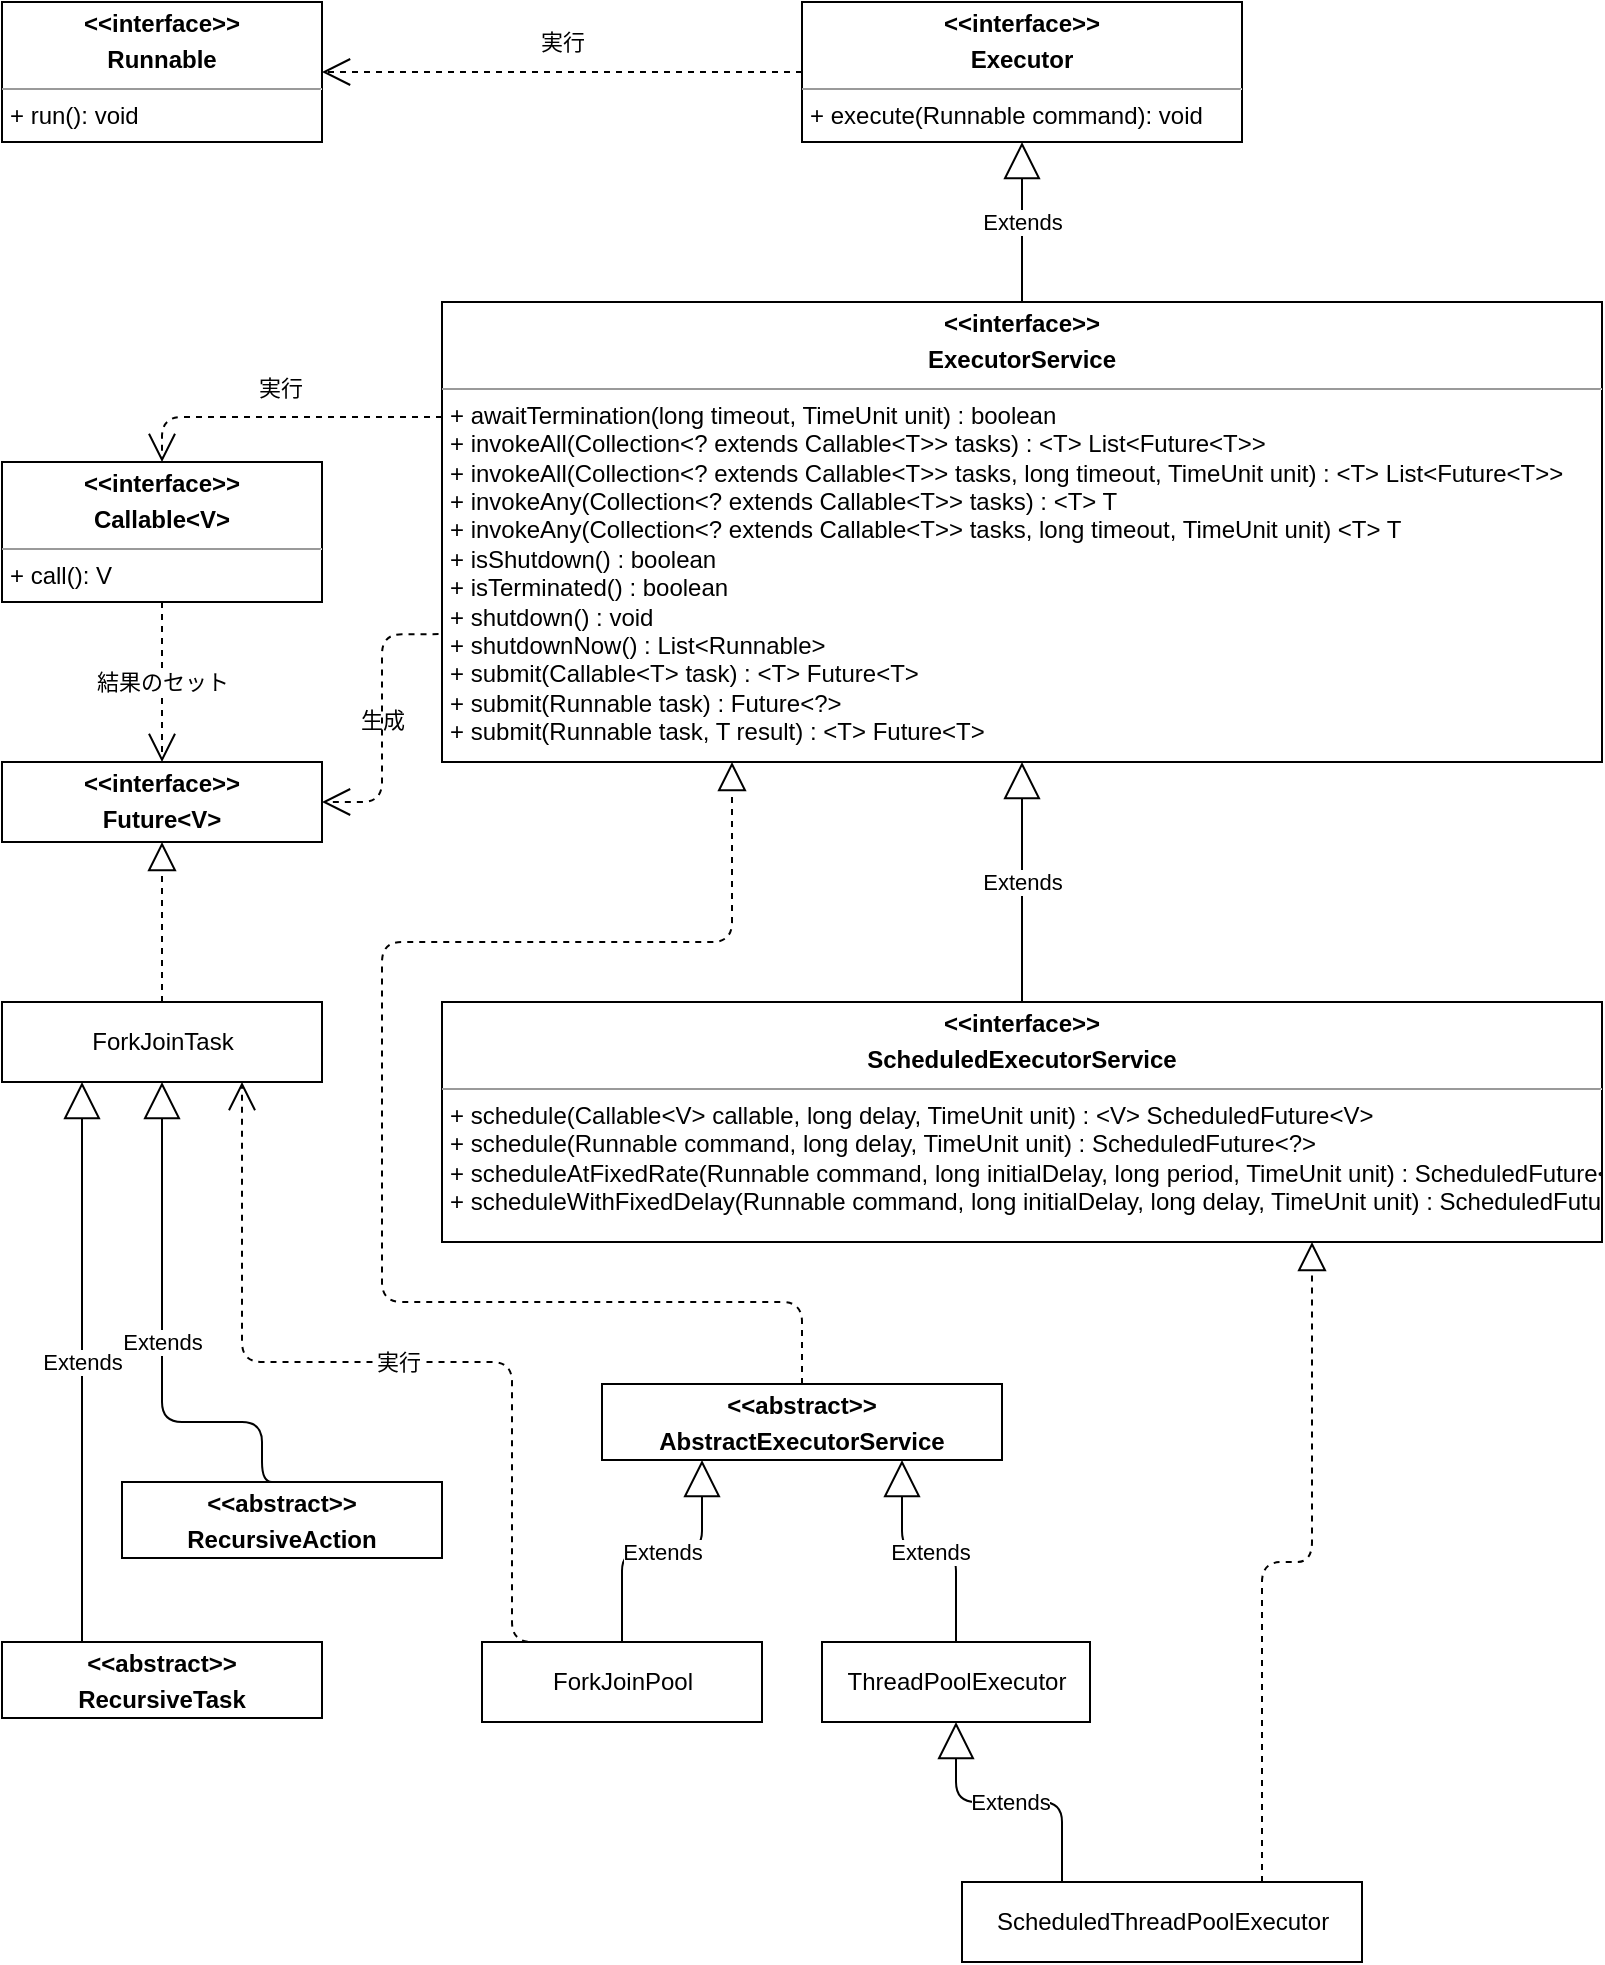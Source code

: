 <mxfile version="14.6.13" type="device"><diagram id="C5RBs43oDa-KdzZeNtuy" name="Page-1"><mxGraphModel dx="1086" dy="3144" grid="1" gridSize="10" guides="1" tooltips="1" connect="1" arrows="1" fold="1" page="1" pageScale="1" pageWidth="827" pageHeight="1169" math="0" shadow="0"><root><mxCell id="WIyWlLk6GJQsqaUBKTNV-0"/><mxCell id="WIyWlLk6GJQsqaUBKTNV-1" parent="WIyWlLk6GJQsqaUBKTNV-0"/><mxCell id="KgywGuy8Gvzr5W9id1zM-6" value="&lt;p style=&quot;margin: 0px ; margin-top: 4px ; text-align: center&quot;&gt;&lt;b&gt;&amp;lt;&amp;lt;interface&amp;gt;&amp;gt;&lt;/b&gt;&lt;/p&gt;&lt;p style=&quot;margin: 0px ; margin-top: 4px ; text-align: center&quot;&gt;&lt;b&gt;Executor&lt;/b&gt;&lt;/p&gt;&lt;hr size=&quot;1&quot;&gt;&lt;p style=&quot;margin: 0px ; margin-left: 4px&quot;&gt;&lt;/p&gt;&lt;p style=&quot;margin: 0px ; margin-left: 4px&quot;&gt;+&amp;nbsp;execute(Runnable command): void&lt;br&gt;&lt;/p&gt;" style="verticalAlign=top;align=left;overflow=fill;fontSize=12;fontFamily=Helvetica;html=1;" parent="WIyWlLk6GJQsqaUBKTNV-1" vertex="1"><mxGeometry x="420" y="-2300" width="220" height="70" as="geometry"/></mxCell><mxCell id="KgywGuy8Gvzr5W9id1zM-18" value="" style="endArrow=block;dashed=1;endFill=0;endSize=12;html=1;edgeStyle=orthogonalEdgeStyle;entryX=0.25;entryY=1;entryDx=0;entryDy=0;exitX=0.5;exitY=0;exitDx=0;exitDy=0;" parent="WIyWlLk6GJQsqaUBKTNV-1" source="58k-SdSPXuq5foz9XJ0r-8" target="58k-SdSPXuq5foz9XJ0r-3" edge="1"><mxGeometry width="160" relative="1" as="geometry"><mxPoint x="200" y="-1659" as="sourcePoint"/><mxPoint x="706" y="-1640" as="targetPoint"/><Array as="points"><mxPoint x="420" y="-1650"/><mxPoint x="210" y="-1650"/><mxPoint x="210" y="-1830"/><mxPoint x="385" y="-1830"/></Array></mxGeometry></mxCell><mxCell id="KgywGuy8Gvzr5W9id1zM-21" value="ForkJoinPool" style="html=1;" parent="WIyWlLk6GJQsqaUBKTNV-1" vertex="1"><mxGeometry x="260" y="-1480" width="140" height="40" as="geometry"/></mxCell><mxCell id="KgywGuy8Gvzr5W9id1zM-22" value="Extends" style="endArrow=block;endSize=16;endFill=0;html=1;exitX=0.5;exitY=0;exitDx=0;exitDy=0;edgeStyle=orthogonalEdgeStyle;entryX=0.25;entryY=1;entryDx=0;entryDy=0;" parent="WIyWlLk6GJQsqaUBKTNV-1" source="KgywGuy8Gvzr5W9id1zM-21" target="58k-SdSPXuq5foz9XJ0r-8" edge="1"><mxGeometry width="160" relative="1" as="geometry"><mxPoint x="786" y="-1228" as="sourcePoint"/><mxPoint x="620" y="-1318" as="targetPoint"/></mxGeometry></mxCell><mxCell id="KgywGuy8Gvzr5W9id1zM-24" value="ThreadPoolExecutor" style="html=1;" parent="WIyWlLk6GJQsqaUBKTNV-1" vertex="1"><mxGeometry x="430" y="-1480" width="134" height="40" as="geometry"/></mxCell><mxCell id="KgywGuy8Gvzr5W9id1zM-25" value="Extends" style="endArrow=block;endSize=16;endFill=0;html=1;entryX=0.75;entryY=1;entryDx=0;entryDy=0;exitX=0.5;exitY=0;exitDx=0;exitDy=0;edgeStyle=orthogonalEdgeStyle;" parent="WIyWlLk6GJQsqaUBKTNV-1" source="KgywGuy8Gvzr5W9id1zM-24" target="58k-SdSPXuq5foz9XJ0r-8" edge="1"><mxGeometry width="160" relative="1" as="geometry"><mxPoint x="786" y="-1228" as="sourcePoint"/><mxPoint x="720" y="-1318" as="targetPoint"/></mxGeometry></mxCell><mxCell id="KgywGuy8Gvzr5W9id1zM-42" value="ScheduledThreadPoolExecutor" style="html=1;" parent="WIyWlLk6GJQsqaUBKTNV-1" vertex="1"><mxGeometry x="500" y="-1360" width="200" height="40" as="geometry"/></mxCell><mxCell id="KgywGuy8Gvzr5W9id1zM-43" value="Extends" style="endArrow=block;endSize=16;endFill=0;html=1;entryX=0.5;entryY=1;entryDx=0;entryDy=0;edgeStyle=orthogonalEdgeStyle;exitX=0.25;exitY=0;exitDx=0;exitDy=0;" parent="WIyWlLk6GJQsqaUBKTNV-1" source="KgywGuy8Gvzr5W9id1zM-42" target="KgywGuy8Gvzr5W9id1zM-24" edge="1"><mxGeometry width="160" relative="1" as="geometry"><mxPoint x="929" y="-1398" as="sourcePoint"/><mxPoint x="986" y="-1328" as="targetPoint"/></mxGeometry></mxCell><mxCell id="58k-SdSPXuq5foz9XJ0r-2" value="" style="endArrow=block;dashed=1;endFill=0;endSize=12;html=1;edgeStyle=orthogonalEdgeStyle;exitX=0.75;exitY=0;exitDx=0;exitDy=0;entryX=0.75;entryY=1;entryDx=0;entryDy=0;" parent="WIyWlLk6GJQsqaUBKTNV-1" source="KgywGuy8Gvzr5W9id1zM-42" target="58k-SdSPXuq5foz9XJ0r-10" edge="1"><mxGeometry width="160" relative="1" as="geometry"><mxPoint x="599" y="-1348" as="sourcePoint"/><mxPoint x="669" y="-1630" as="targetPoint"/></mxGeometry></mxCell><mxCell id="58k-SdSPXuq5foz9XJ0r-3" value="&lt;p style=&quot;margin: 0px ; margin-top: 4px ; text-align: center&quot;&gt;&lt;b&gt;&amp;lt;&amp;lt;interface&amp;gt;&amp;gt;&lt;/b&gt;&lt;/p&gt;&lt;p style=&quot;margin: 0px ; margin-top: 4px ; text-align: center&quot;&gt;&lt;b&gt;ExecutorService&lt;/b&gt;&lt;/p&gt;&lt;hr size=&quot;1&quot;&gt;&lt;p style=&quot;margin: 0px ; margin-left: 4px&quot;&gt;&lt;/p&gt;&lt;p style=&quot;margin: 0px ; margin-left: 4px&quot;&gt;+ awaitTermination(long timeout, TimeUnit unit) : boolean&lt;/p&gt;&lt;p style=&quot;margin: 0px ; margin-left: 4px&quot;&gt;+ invokeAll(Collection&amp;lt;? extends Callable&amp;lt;T&amp;gt;&amp;gt; tasks) : &amp;lt;T&amp;gt; List&amp;lt;Future&amp;lt;T&amp;gt;&amp;gt;&lt;/p&gt;&lt;p style=&quot;margin: 0px ; margin-left: 4px&quot;&gt;+ invokeAll(Collection&amp;lt;? extends Callable&amp;lt;T&amp;gt;&amp;gt; tasks, long timeout, TimeUnit unit) : &amp;lt;T&amp;gt; List&amp;lt;Future&amp;lt;T&amp;gt;&amp;gt;&lt;/p&gt;&lt;p style=&quot;margin: 0px ; margin-left: 4px&quot;&gt;+ invokeAny(Collection&amp;lt;? extends Callable&amp;lt;T&amp;gt;&amp;gt; tasks) : &amp;lt;T&amp;gt; T&lt;/p&gt;&lt;p style=&quot;margin: 0px ; margin-left: 4px&quot;&gt;+ invokeAny(Collection&amp;lt;? extends Callable&amp;lt;T&amp;gt;&amp;gt; tasks, long timeout, TimeUnit unit) &amp;lt;T&amp;gt; T&lt;/p&gt;&lt;p style=&quot;margin: 0px ; margin-left: 4px&quot;&gt;+ isShutdown() : boolean&lt;/p&gt;&lt;p style=&quot;margin: 0px ; margin-left: 4px&quot;&gt;+ isTerminated() : boolean&lt;/p&gt;&lt;p style=&quot;margin: 0px ; margin-left: 4px&quot;&gt;+ shutdown() : void&lt;/p&gt;&lt;p style=&quot;margin: 0px ; margin-left: 4px&quot;&gt;+ shutdownNow() : List&amp;lt;Runnable&amp;gt;&lt;/p&gt;&lt;p style=&quot;margin: 0px ; margin-left: 4px&quot;&gt;+ submit(Callable&amp;lt;T&amp;gt; task) : &amp;lt;T&amp;gt; Future&amp;lt;T&amp;gt;&lt;/p&gt;&lt;p style=&quot;margin: 0px ; margin-left: 4px&quot;&gt;+ submit(Runnable task) : Future&amp;lt;?&amp;gt;&lt;/p&gt;&lt;p style=&quot;margin: 0px ; margin-left: 4px&quot;&gt;+ submit(Runnable task, T result) : &amp;lt;T&amp;gt; Future&amp;lt;T&amp;gt;&lt;/p&gt;&lt;div&gt;&lt;br&gt;&lt;/div&gt;" style="verticalAlign=top;align=left;overflow=fill;fontSize=12;fontFamily=Helvetica;html=1;" parent="WIyWlLk6GJQsqaUBKTNV-1" vertex="1"><mxGeometry x="240" y="-2150" width="580" height="230" as="geometry"/></mxCell><mxCell id="58k-SdSPXuq5foz9XJ0r-8" value="&lt;p style=&quot;margin: 0px ; margin-top: 4px ; text-align: center&quot;&gt;&lt;b&gt;&amp;lt;&amp;lt;abstract&amp;gt;&amp;gt;&lt;/b&gt;&lt;/p&gt;&lt;p style=&quot;margin: 0px ; margin-top: 4px ; text-align: center&quot;&gt;&lt;b&gt;AbstractExecutorService&lt;/b&gt;&lt;/p&gt;&lt;p style=&quot;margin: 0px ; margin-left: 4px&quot;&gt;&lt;br&gt;&lt;/p&gt;" style="verticalAlign=top;align=left;overflow=fill;fontSize=12;fontFamily=Helvetica;html=1;" parent="WIyWlLk6GJQsqaUBKTNV-1" vertex="1"><mxGeometry x="320" y="-1609" width="200" height="38" as="geometry"/></mxCell><mxCell id="58k-SdSPXuq5foz9XJ0r-10" value="&lt;p style=&quot;margin: 0px ; margin-top: 4px ; text-align: center&quot;&gt;&lt;b&gt;&amp;lt;&amp;lt;interface&amp;gt;&amp;gt;&lt;/b&gt;&lt;/p&gt;&lt;p style=&quot;margin: 0px ; margin-top: 4px ; text-align: center&quot;&gt;&lt;b&gt;ScheduledExecutorService&lt;/b&gt;&lt;/p&gt;&lt;hr size=&quot;1&quot;&gt;&lt;p style=&quot;margin: 0px ; margin-left: 4px&quot;&gt;&lt;/p&gt;&lt;p style=&quot;margin: 0px ; margin-left: 4px&quot;&gt;+ schedule(Callable&amp;lt;V&amp;gt; callable, long delay, TimeUnit unit) : &amp;lt;V&amp;gt; ScheduledFuture&amp;lt;V&amp;gt;&lt;/p&gt;&lt;p style=&quot;margin: 0px ; margin-left: 4px&quot;&gt;+ schedule(Runnable command, long delay, TimeUnit unit) : ScheduledFuture&amp;lt;?&amp;gt;&lt;/p&gt;&lt;p style=&quot;margin: 0px ; margin-left: 4px&quot;&gt;+ scheduleAtFixedRate(Runnable command, long initialDelay, long period, TimeUnit unit) : ScheduledFuture&amp;lt;?&amp;gt;&lt;/p&gt;&lt;p style=&quot;margin: 0px ; margin-left: 4px&quot;&gt;+ scheduleWithFixedDelay(Runnable command, long initialDelay, long delay, TimeUnit unit) : ScheduledFuture&amp;lt;?&amp;gt;&lt;/p&gt;&lt;div&gt;&lt;br&gt;&lt;/div&gt;&lt;div&gt;&lt;br&gt;&lt;/div&gt;" style="verticalAlign=top;align=left;overflow=fill;fontSize=12;fontFamily=Helvetica;html=1;" parent="WIyWlLk6GJQsqaUBKTNV-1" vertex="1"><mxGeometry x="240" y="-1800" width="580" height="120" as="geometry"/></mxCell><mxCell id="58k-SdSPXuq5foz9XJ0r-11" value="&lt;p style=&quot;margin: 0px ; margin-top: 4px ; text-align: center&quot;&gt;&lt;b&gt;&amp;lt;&amp;lt;interface&amp;gt;&amp;gt;&lt;/b&gt;&lt;/p&gt;&lt;p style=&quot;margin: 0px ; margin-top: 4px ; text-align: center&quot;&gt;&lt;b&gt;Runnable&lt;/b&gt;&lt;/p&gt;&lt;hr size=&quot;1&quot;&gt;&lt;p style=&quot;margin: 0px ; margin-left: 4px&quot;&gt;&lt;/p&gt;&lt;p style=&quot;margin: 0px ; margin-left: 4px&quot;&gt;+&amp;nbsp;run(): void&lt;br&gt;&lt;/p&gt;" style="verticalAlign=top;align=left;overflow=fill;fontSize=12;fontFamily=Helvetica;html=1;" parent="WIyWlLk6GJQsqaUBKTNV-1" vertex="1"><mxGeometry x="20" y="-2300" width="160" height="70" as="geometry"/></mxCell><mxCell id="58k-SdSPXuq5foz9XJ0r-12" value="実行" style="endArrow=open;endSize=12;dashed=1;html=1;entryX=1;entryY=0.5;entryDx=0;entryDy=0;" parent="WIyWlLk6GJQsqaUBKTNV-1" source="KgywGuy8Gvzr5W9id1zM-6" target="58k-SdSPXuq5foz9XJ0r-11" edge="1"><mxGeometry y="-15" width="160" relative="1" as="geometry"><mxPoint x="350" y="-2080" as="sourcePoint"/><mxPoint x="510" y="-2080" as="targetPoint"/><mxPoint as="offset"/></mxGeometry></mxCell><mxCell id="58k-SdSPXuq5foz9XJ0r-13" value="&lt;p style=&quot;margin: 0px ; margin-top: 4px ; text-align: center&quot;&gt;&lt;b&gt;&amp;lt;&amp;lt;interface&amp;gt;&amp;gt;&lt;/b&gt;&lt;/p&gt;&lt;p style=&quot;margin: 0px ; margin-top: 4px ; text-align: center&quot;&gt;&lt;b&gt;Callable&amp;lt;V&amp;gt;&lt;/b&gt;&lt;/p&gt;&lt;hr size=&quot;1&quot;&gt;&lt;p style=&quot;margin: 0px ; margin-left: 4px&quot;&gt;&lt;/p&gt;&lt;p style=&quot;margin: 0px ; margin-left: 4px&quot;&gt;+ call(): V&lt;br&gt;&lt;/p&gt;" style="verticalAlign=top;align=left;overflow=fill;fontSize=12;fontFamily=Helvetica;html=1;" parent="WIyWlLk6GJQsqaUBKTNV-1" vertex="1"><mxGeometry x="20" y="-2070" width="160" height="70" as="geometry"/></mxCell><mxCell id="58k-SdSPXuq5foz9XJ0r-14" value="実行" style="endArrow=open;endSize=12;dashed=1;html=1;entryX=0.5;entryY=0;entryDx=0;entryDy=0;exitX=0;exitY=0.25;exitDx=0;exitDy=0;edgeStyle=orthogonalEdgeStyle;" parent="WIyWlLk6GJQsqaUBKTNV-1" source="58k-SdSPXuq5foz9XJ0r-3" target="58k-SdSPXuq5foz9XJ0r-13" edge="1"><mxGeometry y="-15" width="160" relative="1" as="geometry"><mxPoint x="430" y="-2255" as="sourcePoint"/><mxPoint x="200" y="-2255" as="targetPoint"/><mxPoint as="offset"/></mxGeometry></mxCell><mxCell id="58k-SdSPXuq5foz9XJ0r-15" value="&lt;p style=&quot;margin: 0px ; margin-top: 4px ; text-align: center&quot;&gt;&lt;b&gt;&amp;lt;&amp;lt;interface&amp;gt;&amp;gt;&lt;/b&gt;&lt;/p&gt;&lt;p style=&quot;margin: 0px ; margin-top: 4px ; text-align: center&quot;&gt;&lt;b&gt;Future&amp;lt;V&amp;gt;&lt;/b&gt;&lt;/p&gt;&lt;p style=&quot;margin: 0px ; margin-left: 4px&quot;&gt;&lt;br&gt;&lt;/p&gt;" style="verticalAlign=top;align=left;overflow=fill;fontSize=12;fontFamily=Helvetica;html=1;" parent="WIyWlLk6GJQsqaUBKTNV-1" vertex="1"><mxGeometry x="20" y="-1920" width="160" height="40" as="geometry"/></mxCell><mxCell id="58k-SdSPXuq5foz9XJ0r-16" value="生成" style="endArrow=open;endSize=12;dashed=1;html=1;exitX=-0.003;exitY=0.722;exitDx=0;exitDy=0;labelBackgroundColor=none;exitPerimeter=0;entryX=1;entryY=0.5;entryDx=0;entryDy=0;edgeStyle=orthogonalEdgeStyle;" parent="WIyWlLk6GJQsqaUBKTNV-1" source="58k-SdSPXuq5foz9XJ0r-3" target="58k-SdSPXuq5foz9XJ0r-15" edge="1"><mxGeometry width="160" relative="1" as="geometry"><mxPoint x="350" y="-1760" as="sourcePoint"/><mxPoint x="510" y="-1760" as="targetPoint"/><mxPoint as="offset"/></mxGeometry></mxCell><mxCell id="58k-SdSPXuq5foz9XJ0r-18" value="結果のセット" style="endArrow=open;endSize=12;dashed=1;html=1;exitX=0.5;exitY=1;exitDx=0;exitDy=0;edgeStyle=orthogonalEdgeStyle;" parent="WIyWlLk6GJQsqaUBKTNV-1" source="58k-SdSPXuq5foz9XJ0r-13" target="58k-SdSPXuq5foz9XJ0r-15" edge="1"><mxGeometry width="160" relative="1" as="geometry"><mxPoint x="250" y="-2082.5" as="sourcePoint"/><mxPoint x="110" y="-2060" as="targetPoint"/></mxGeometry></mxCell><mxCell id="cg9th1K7m8KdrtTG5GDn-0" value="ForkJoinTask" style="html=1;" parent="WIyWlLk6GJQsqaUBKTNV-1" vertex="1"><mxGeometry x="20" y="-1800" width="160" height="40" as="geometry"/></mxCell><mxCell id="cg9th1K7m8KdrtTG5GDn-1" value="" style="endArrow=block;dashed=1;endFill=0;endSize=12;html=1;edgeStyle=orthogonalEdgeStyle;entryX=0.5;entryY=1;entryDx=0;entryDy=0;exitX=0.5;exitY=0;exitDx=0;exitDy=0;" parent="WIyWlLk6GJQsqaUBKTNV-1" source="cg9th1K7m8KdrtTG5GDn-0" target="58k-SdSPXuq5foz9XJ0r-15" edge="1"><mxGeometry width="160" relative="1" as="geometry"><mxPoint x="100" y="-1810" as="sourcePoint"/><mxPoint x="540" y="-1910" as="targetPoint"/></mxGeometry></mxCell><mxCell id="cg9th1K7m8KdrtTG5GDn-3" value="実行" style="endArrow=open;endSize=12;dashed=1;html=1;entryX=0.75;entryY=1;entryDx=0;entryDy=0;exitX=0.25;exitY=0;exitDx=0;exitDy=0;edgeStyle=orthogonalEdgeStyle;" parent="WIyWlLk6GJQsqaUBKTNV-1" source="KgywGuy8Gvzr5W9id1zM-21" target="cg9th1K7m8KdrtTG5GDn-0" edge="1"><mxGeometry width="160" relative="1" as="geometry"><mxPoint x="250" y="-2082.5" as="sourcePoint"/><mxPoint x="110" y="-2060" as="targetPoint"/><Array as="points"><mxPoint x="275" y="-1620"/><mxPoint x="140" y="-1620"/></Array></mxGeometry></mxCell><mxCell id="VBWhhETINgCl7HQgLXkj-0" value="&lt;p style=&quot;margin: 0px ; margin-top: 4px ; text-align: center&quot;&gt;&lt;b&gt;&amp;lt;&amp;lt;abstract&amp;gt;&amp;gt;&lt;/b&gt;&lt;/p&gt;&lt;p style=&quot;margin: 0px ; margin-top: 4px ; text-align: center&quot;&gt;&lt;b&gt;RecursiveAction&lt;/b&gt;&lt;/p&gt;&lt;p style=&quot;margin: 0px ; margin-left: 4px&quot;&gt;&lt;br&gt;&lt;/p&gt;" style="verticalAlign=top;align=left;overflow=fill;fontSize=12;fontFamily=Helvetica;html=1;" parent="WIyWlLk6GJQsqaUBKTNV-1" vertex="1"><mxGeometry x="80" y="-1560" width="160" height="38" as="geometry"/></mxCell><mxCell id="VBWhhETINgCl7HQgLXkj-1" value="&lt;p style=&quot;margin: 0px ; margin-top: 4px ; text-align: center&quot;&gt;&lt;b&gt;&amp;lt;&amp;lt;abstract&amp;gt;&amp;gt;&lt;/b&gt;&lt;/p&gt;&lt;p style=&quot;margin: 0px ; margin-top: 4px ; text-align: center&quot;&gt;&lt;b&gt;RecursiveTask&lt;/b&gt;&lt;/p&gt;" style="verticalAlign=top;align=left;overflow=fill;fontSize=12;fontFamily=Helvetica;html=1;" parent="WIyWlLk6GJQsqaUBKTNV-1" vertex="1"><mxGeometry x="20" y="-1480" width="160" height="38" as="geometry"/></mxCell><mxCell id="VBWhhETINgCl7HQgLXkj-2" value="Extends" style="endArrow=block;endSize=16;endFill=0;html=1;entryX=0.25;entryY=1;entryDx=0;entryDy=0;exitX=0.25;exitY=0;exitDx=0;exitDy=0;edgeStyle=orthogonalEdgeStyle;" parent="WIyWlLk6GJQsqaUBKTNV-1" source="VBWhhETINgCl7HQgLXkj-1" target="cg9th1K7m8KdrtTG5GDn-0" edge="1"><mxGeometry width="160" relative="1" as="geometry"><mxPoint x="477" y="-1438" as="sourcePoint"/><mxPoint x="480" y="-1561" as="targetPoint"/></mxGeometry></mxCell><mxCell id="VBWhhETINgCl7HQgLXkj-3" value="Extends" style="endArrow=block;endSize=16;endFill=0;html=1;entryX=0.5;entryY=1;entryDx=0;entryDy=0;exitX=0.5;exitY=0;exitDx=0;exitDy=0;edgeStyle=orthogonalEdgeStyle;" parent="WIyWlLk6GJQsqaUBKTNV-1" source="VBWhhETINgCl7HQgLXkj-0" target="cg9th1K7m8KdrtTG5GDn-0" edge="1"><mxGeometry width="160" relative="1" as="geometry"><mxPoint x="65" y="-1460" as="sourcePoint"/><mxPoint x="70" y="-1750" as="targetPoint"/><Array as="points"><mxPoint x="150" y="-1590"/><mxPoint x="100" y="-1590"/></Array></mxGeometry></mxCell><mxCell id="b8f_TomFyvpLGA4ZlyWa-0" value="Extends" style="endArrow=block;endSize=16;endFill=0;html=1;" edge="1" parent="WIyWlLk6GJQsqaUBKTNV-1" source="58k-SdSPXuq5foz9XJ0r-3"><mxGeometry width="160" relative="1" as="geometry"><mxPoint x="330" y="-1930" as="sourcePoint"/><mxPoint x="530" y="-2230" as="targetPoint"/></mxGeometry></mxCell><mxCell id="b8f_TomFyvpLGA4ZlyWa-1" value="Extends" style="endArrow=block;endSize=16;endFill=0;html=1;entryX=0.5;entryY=1;entryDx=0;entryDy=0;" edge="1" parent="WIyWlLk6GJQsqaUBKTNV-1" source="58k-SdSPXuq5foz9XJ0r-10" target="58k-SdSPXuq5foz9XJ0r-3"><mxGeometry width="160" relative="1" as="geometry"><mxPoint x="540" y="-2140" as="sourcePoint"/><mxPoint x="540" y="-2220" as="targetPoint"/></mxGeometry></mxCell></root></mxGraphModel></diagram></mxfile>